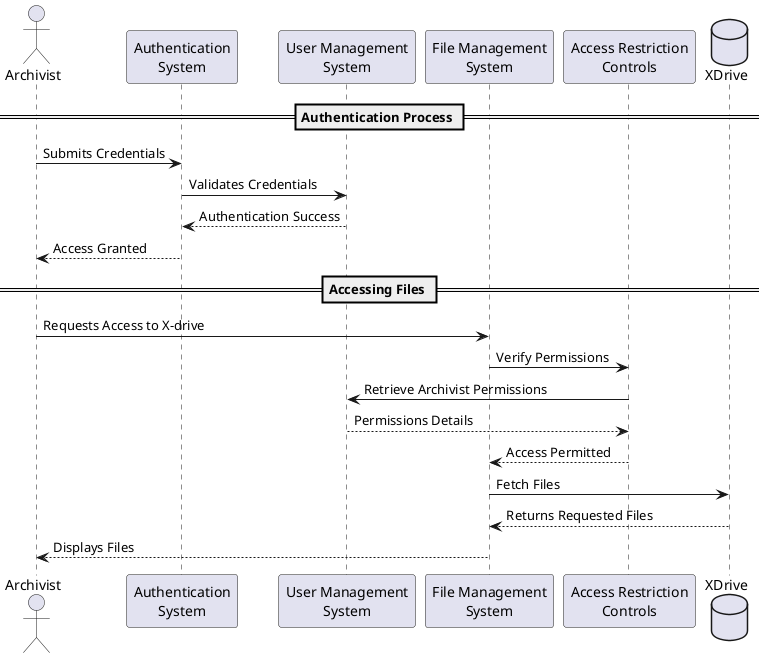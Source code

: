 @startuml
actor Archivist as archivist
participant "Authentication\nSystem" as Auth
participant "User Management\nSystem" as UserMgmt
participant "File Management\nSystem" as FileManager
participant "Access Restriction\nControls" as AccessControl
database XDrive as xdrive

== Authentication Process ==
archivist -> Auth: Submits Credentials
Auth -> UserMgmt: Validates Credentials
UserMgmt --> Auth: Authentication Success
Auth --> archivist: Access Granted

== Accessing Files ==
archivist -> FileManager : Requests Access to X-drive
FileManager -> AccessControl: Verify Permissions
AccessControl -> UserMgmt: Retrieve Archivist Permissions
UserMgmt --> AccessControl: Permissions Details
AccessControl --> FileManager: Access Permitted
FileManager -> xdrive: Fetch Files
xdrive --> FileManager: Returns Requested Files
FileManager --> archivist: Displays Files

@enduml